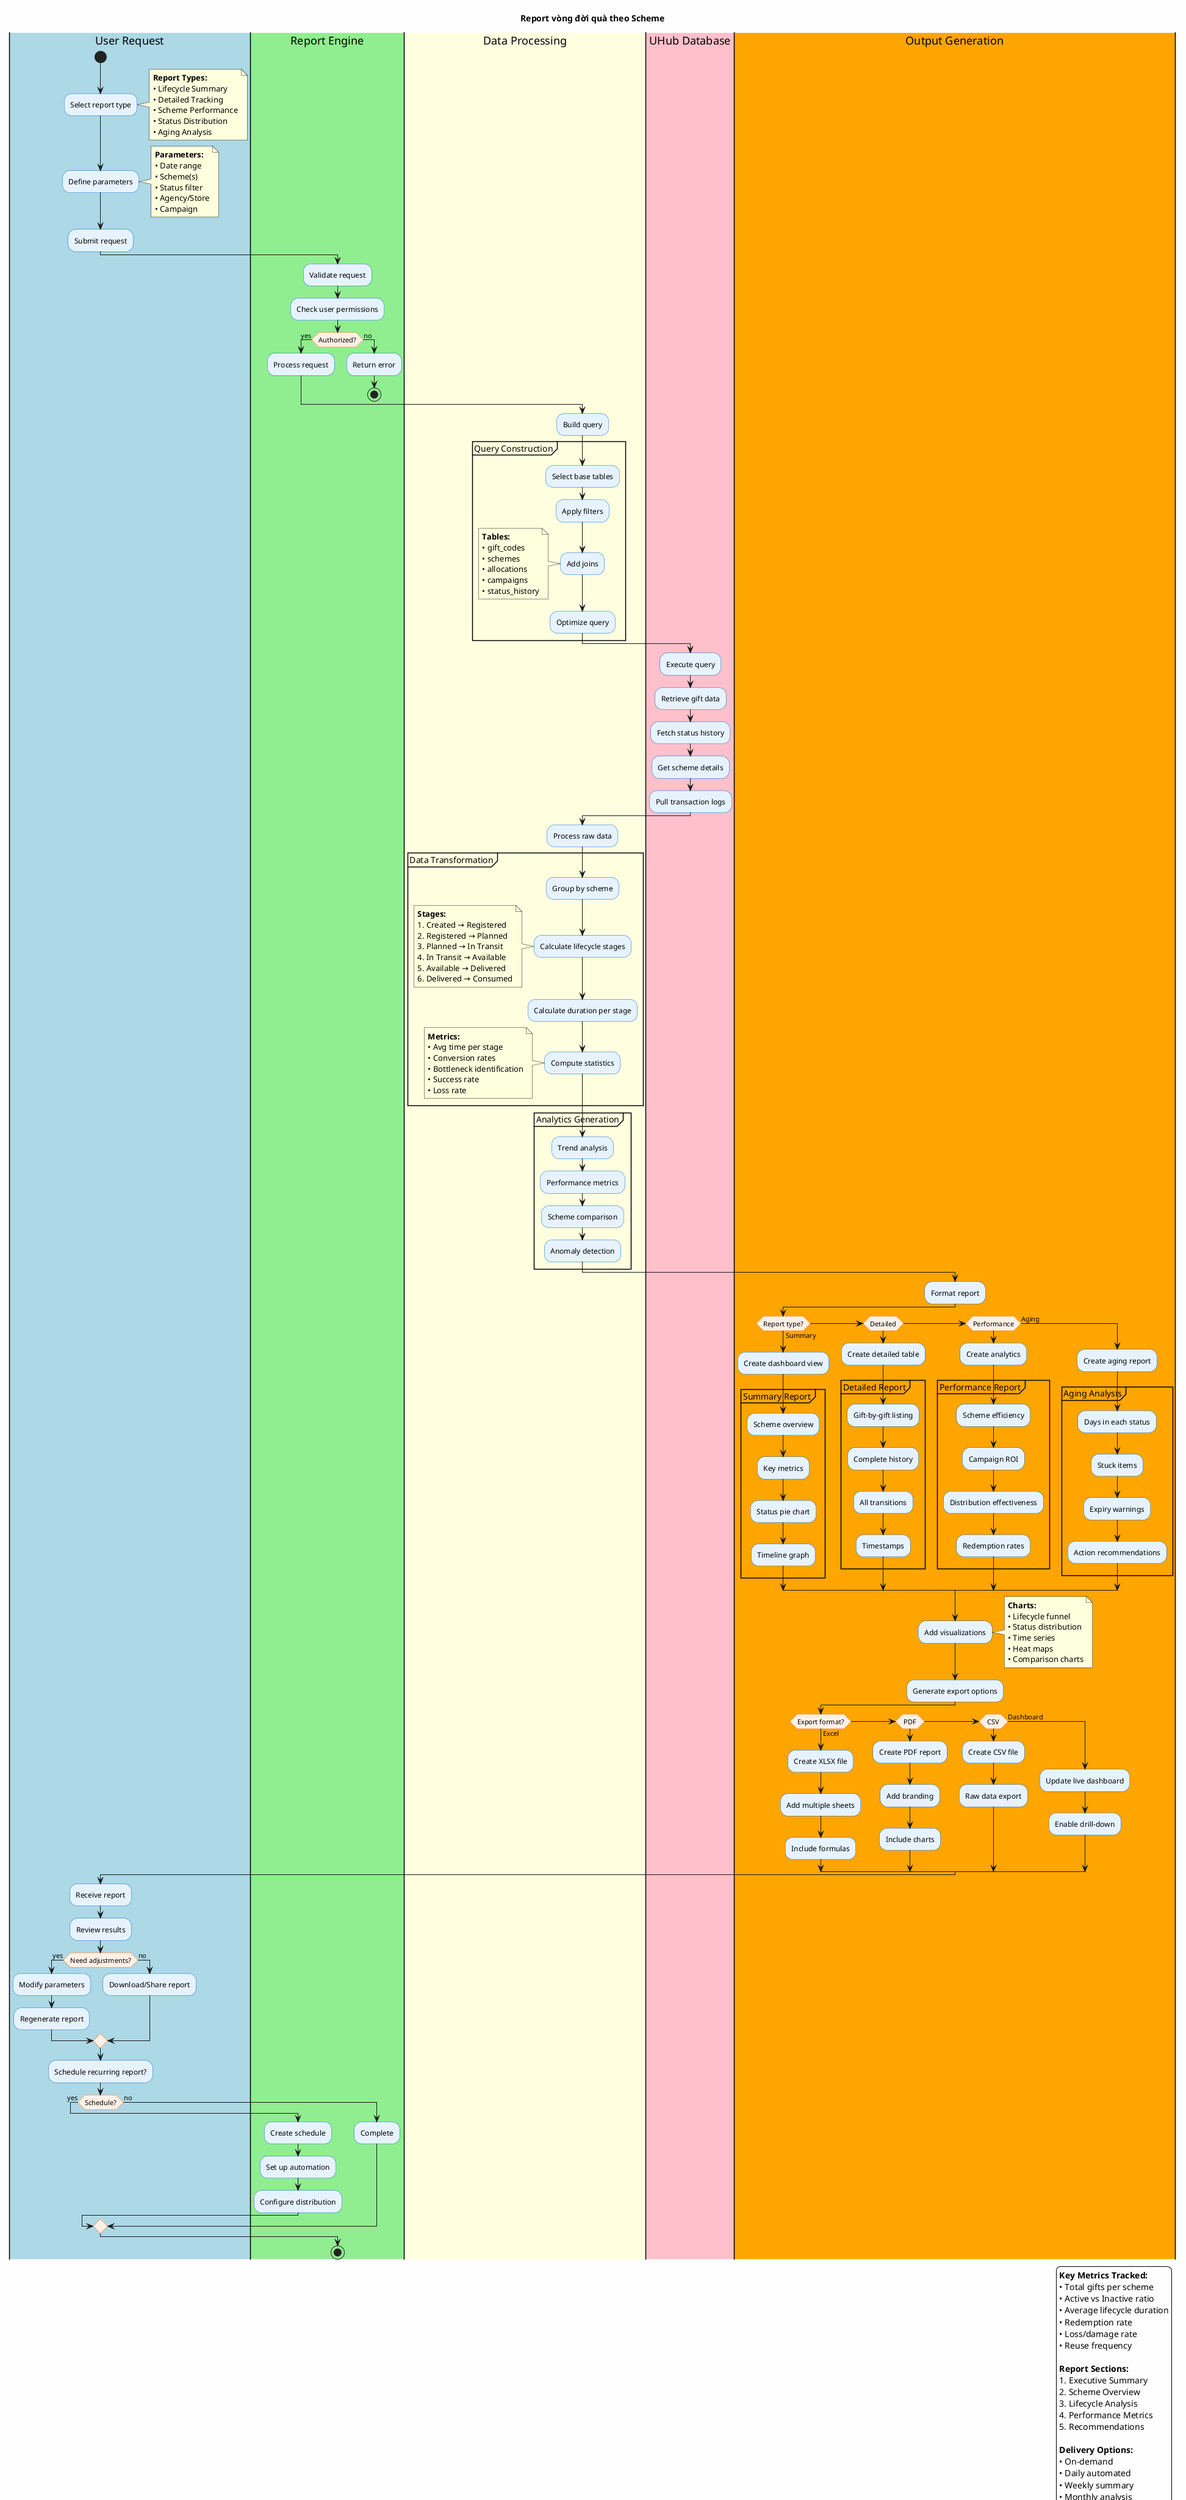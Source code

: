 @startuml Report_vong_doi_qua
title Report vòng đời quà theo Scheme
skinparam backgroundColor #FEFEFE
skinparam activity {
  BackgroundColor #E6F3FF
  BorderColor #0066CC
  DiamondBackgroundColor #FFF0E6
  DiamondBorderColor #FF6600
}

|#LightBlue|User Request|
|#LightGreen|Report Engine|
|#LightYellow|Data Processing|
|#Pink|UHub Database|
|#Orange|Output Generation|

|User Request|
start
:Select report type;
note right
  **Report Types:**
  • Lifecycle Summary
  • Detailed Tracking
  • Scheme Performance
  • Status Distribution
  • Aging Analysis
end note

:Define parameters;
note right
  **Parameters:**
  • Date range
  • Scheme(s)
  • Status filter
  • Agency/Store
  • Campaign
end note

:Submit request;

|Report Engine|
:Validate request;
:Check user permissions;
if (Authorized?) then (yes)
  :Process request;
else (no)
  :Return error;
  stop
endif

|Data Processing|
:Build query;
partition "Query Construction" {
  :Select base tables;
  :Apply filters;
  :Add joins;
  note left
    **Tables:**
    • gift_codes
    • schemes
    • allocations
    • campaigns
    • status_history
  end note
  :Optimize query;
}

|UHub Database|
:Execute query;
:Retrieve gift data;
:Fetch status history;
:Get scheme details;
:Pull transaction logs;

|Data Processing|
:Process raw data;
partition "Data Transformation" {
  :Group by scheme;
  :Calculate lifecycle stages;
  note left
    **Stages:**
    1. Created → Registered
    2. Registered → Planned
    3. Planned → In Transit
    4. In Transit → Available
    5. Available → Delivered
    6. Delivered → Consumed
  end note
  
  :Calculate duration per stage;
  :Compute statistics;
  note left
    **Metrics:**
    • Avg time per stage
    • Conversion rates
    • Bottleneck identification
    • Success rate
    • Loss rate
  end note
}

partition "Analytics Generation" {
  :Trend analysis;
  :Performance metrics;
  :Scheme comparison;
  :Anomaly detection;
}

|Output Generation|
:Format report;
if (Report type?) then (Summary)
  :Create dashboard view;
  partition "Summary Report" {
    :Scheme overview;
    :Key metrics;
    :Status pie chart;
    :Timeline graph;
  }
elseif (Detailed)
  :Create detailed table;
  partition "Detailed Report" {
    :Gift-by-gift listing;
    :Complete history;
    :All transitions;
    :Timestamps;
  }
elseif (Performance)
  :Create analytics;
  partition "Performance Report" {
    :Scheme efficiency;
    :Campaign ROI;
    :Distribution effectiveness;
    :Redemption rates;
  }
else (Aging)
  :Create aging report;
  partition "Aging Analysis" {
    :Days in each status;
    :Stuck items;
    :Expiry warnings;
    :Action recommendations;
  }
endif

:Add visualizations;
note right
  **Charts:**
  • Lifecycle funnel
  • Status distribution
  • Time series
  • Heat maps
  • Comparison charts
end note

:Generate export options;
if (Export format?) then (Excel)
  :Create XLSX file;
  :Add multiple sheets;
  :Include formulas;
elseif (PDF)
  :Create PDF report;
  :Add branding;
  :Include charts;
elseif (CSV)
  :Create CSV file;
  :Raw data export;
else (Dashboard)
  :Update live dashboard;
  :Enable drill-down;
endif

|User Request|
:Receive report;
:Review results;
if (Need adjustments?) then (yes)
  :Modify parameters;
  :Regenerate report;
else (no)
  :Download/Share report;
endif

:Schedule recurring report?;
if (Schedule?) then (yes)
  |Report Engine|
  :Create schedule;
  :Set up automation;
  :Configure distribution;
else (no)
  :Complete;
endif

stop

legend right
  **Key Metrics Tracked:**
  • Total gifts per scheme
  • Active vs Inactive ratio
  • Average lifecycle duration
  • Redemption rate
  • Loss/damage rate
  • Reuse frequency
  
  **Report Sections:**
  1. Executive Summary
  2. Scheme Overview
  3. Lifecycle Analysis
  4. Performance Metrics
  5. Recommendations
  
  **Delivery Options:**
  • On-demand
  • Daily automated
  • Weekly summary
  • Monthly analysis
  • Real-time dashboard
  
  **Access Levels:**
  • View Only
  • Export Enabled
  • Modify Parameters
  • Schedule Reports
endlegend

@enduml
